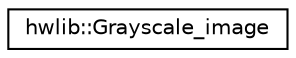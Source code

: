 digraph "Graphical Class Hierarchy"
{
  edge [fontname="Helvetica",fontsize="10",labelfontname="Helvetica",labelfontsize="10"];
  node [fontname="Helvetica",fontsize="10",shape=record];
  rankdir="LR";
  Node0 [label="hwlib::Grayscale_image",height=0.2,width=0.4,color="black", fillcolor="white", style="filled",URL="$classhwlib_1_1Grayscale__image.html",tooltip="Grayscale image class. "];
}
